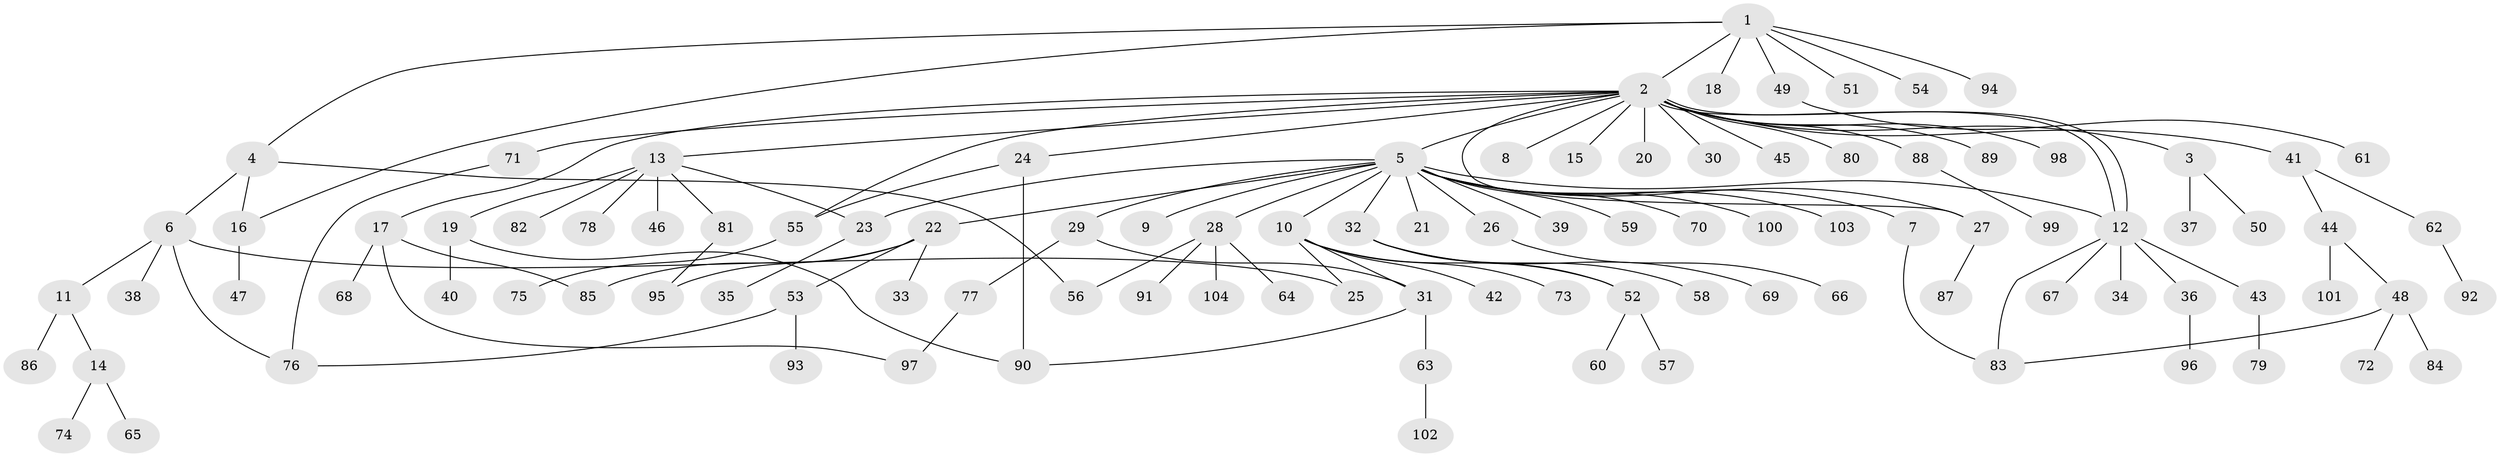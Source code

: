 // Generated by graph-tools (version 1.1) at 2025/14/03/09/25 04:14:38]
// undirected, 104 vertices, 122 edges
graph export_dot {
graph [start="1"]
  node [color=gray90,style=filled];
  1;
  2;
  3;
  4;
  5;
  6;
  7;
  8;
  9;
  10;
  11;
  12;
  13;
  14;
  15;
  16;
  17;
  18;
  19;
  20;
  21;
  22;
  23;
  24;
  25;
  26;
  27;
  28;
  29;
  30;
  31;
  32;
  33;
  34;
  35;
  36;
  37;
  38;
  39;
  40;
  41;
  42;
  43;
  44;
  45;
  46;
  47;
  48;
  49;
  50;
  51;
  52;
  53;
  54;
  55;
  56;
  57;
  58;
  59;
  60;
  61;
  62;
  63;
  64;
  65;
  66;
  67;
  68;
  69;
  70;
  71;
  72;
  73;
  74;
  75;
  76;
  77;
  78;
  79;
  80;
  81;
  82;
  83;
  84;
  85;
  86;
  87;
  88;
  89;
  90;
  91;
  92;
  93;
  94;
  95;
  96;
  97;
  98;
  99;
  100;
  101;
  102;
  103;
  104;
  1 -- 2;
  1 -- 4;
  1 -- 16;
  1 -- 18;
  1 -- 49;
  1 -- 51;
  1 -- 54;
  1 -- 94;
  2 -- 3;
  2 -- 5;
  2 -- 8;
  2 -- 12;
  2 -- 12;
  2 -- 13;
  2 -- 15;
  2 -- 17;
  2 -- 20;
  2 -- 24;
  2 -- 27;
  2 -- 30;
  2 -- 41;
  2 -- 45;
  2 -- 55;
  2 -- 71;
  2 -- 80;
  2 -- 88;
  2 -- 89;
  2 -- 98;
  3 -- 37;
  3 -- 50;
  4 -- 6;
  4 -- 16;
  4 -- 56;
  5 -- 7;
  5 -- 9;
  5 -- 10;
  5 -- 12;
  5 -- 21;
  5 -- 22;
  5 -- 23;
  5 -- 26;
  5 -- 27;
  5 -- 28;
  5 -- 29;
  5 -- 32;
  5 -- 39;
  5 -- 59;
  5 -- 70;
  5 -- 100;
  5 -- 103;
  6 -- 11;
  6 -- 25;
  6 -- 38;
  6 -- 76;
  7 -- 83;
  10 -- 25;
  10 -- 31;
  10 -- 42;
  10 -- 52;
  10 -- 73;
  11 -- 14;
  11 -- 86;
  12 -- 34;
  12 -- 36;
  12 -- 43;
  12 -- 67;
  12 -- 83;
  13 -- 19;
  13 -- 23;
  13 -- 46;
  13 -- 78;
  13 -- 81;
  13 -- 82;
  14 -- 65;
  14 -- 74;
  16 -- 47;
  17 -- 68;
  17 -- 85;
  17 -- 97;
  19 -- 40;
  19 -- 90;
  22 -- 33;
  22 -- 53;
  22 -- 85;
  22 -- 95;
  23 -- 35;
  24 -- 55;
  24 -- 90;
  26 -- 66;
  27 -- 87;
  28 -- 56;
  28 -- 64;
  28 -- 91;
  28 -- 104;
  29 -- 31;
  29 -- 77;
  31 -- 63;
  31 -- 90;
  32 -- 52;
  32 -- 58;
  32 -- 69;
  36 -- 96;
  41 -- 44;
  41 -- 62;
  43 -- 79;
  44 -- 48;
  44 -- 101;
  48 -- 72;
  48 -- 83;
  48 -- 84;
  49 -- 61;
  52 -- 57;
  52 -- 60;
  53 -- 76;
  53 -- 93;
  55 -- 75;
  62 -- 92;
  63 -- 102;
  71 -- 76;
  77 -- 97;
  81 -- 95;
  88 -- 99;
}

